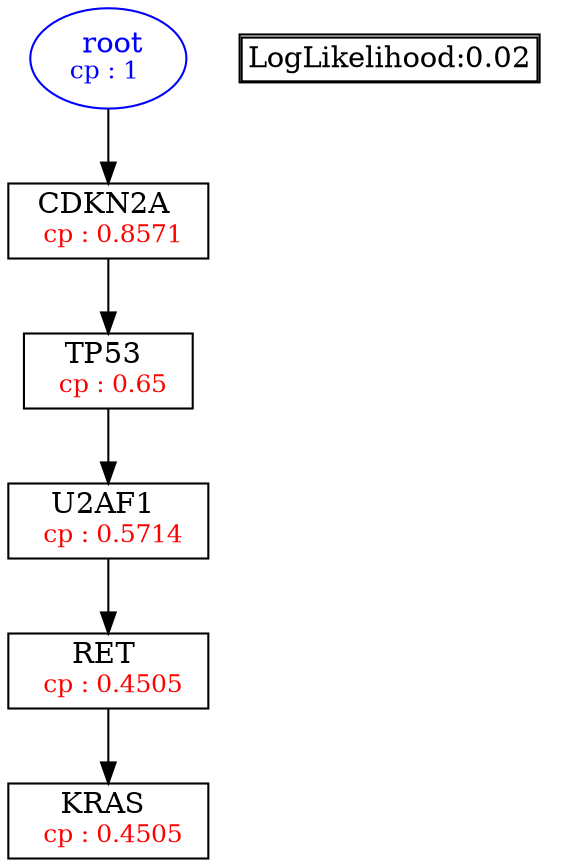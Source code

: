 digraph tree {
    "root" [label=<<font color='Blue'> root</font><br/><font color='Blue' POINT-SIZE='12'>cp : 1 </font>>, shape=oval, color=Blue];
    "S5" [label =<CDKN2A <br/> <font color='Red' POINT-SIZE='12'> cp : 0.8571 </font>>, shape=box];
    "S3" [label =<TP53 <br/> <font color='Red' POINT-SIZE='12'> cp : 0.65 </font>>, shape=box];
    "S4" [label =<U2AF1 <br/> <font color='Red' POINT-SIZE='12'> cp : 0.5714 </font>>, shape=box];
    "S1" [label =<RET <br/> <font color='Red' POINT-SIZE='12'> cp : 0.4505 </font>>, shape=box];
    "S2" [label =<KRAS <br/> <font color='Red' POINT-SIZE='12'> cp : 0.4505 </font>>, shape=box];
    "root" -> "S5";
    "S5" -> "S3";
    "S3" -> "S4";
    "S4" -> "S1";
    "S1" -> "S2";

    node[shape=plaintext]
    fontsize="10"
    struct1 [label=
    <<TABLE BORDER="1" CELLBORDER="1" CELLSPACING="0" >
    <TR><TD ALIGN="LEFT">LogLikelihood:0.02</TD></TR>
    </TABLE>>];

}
